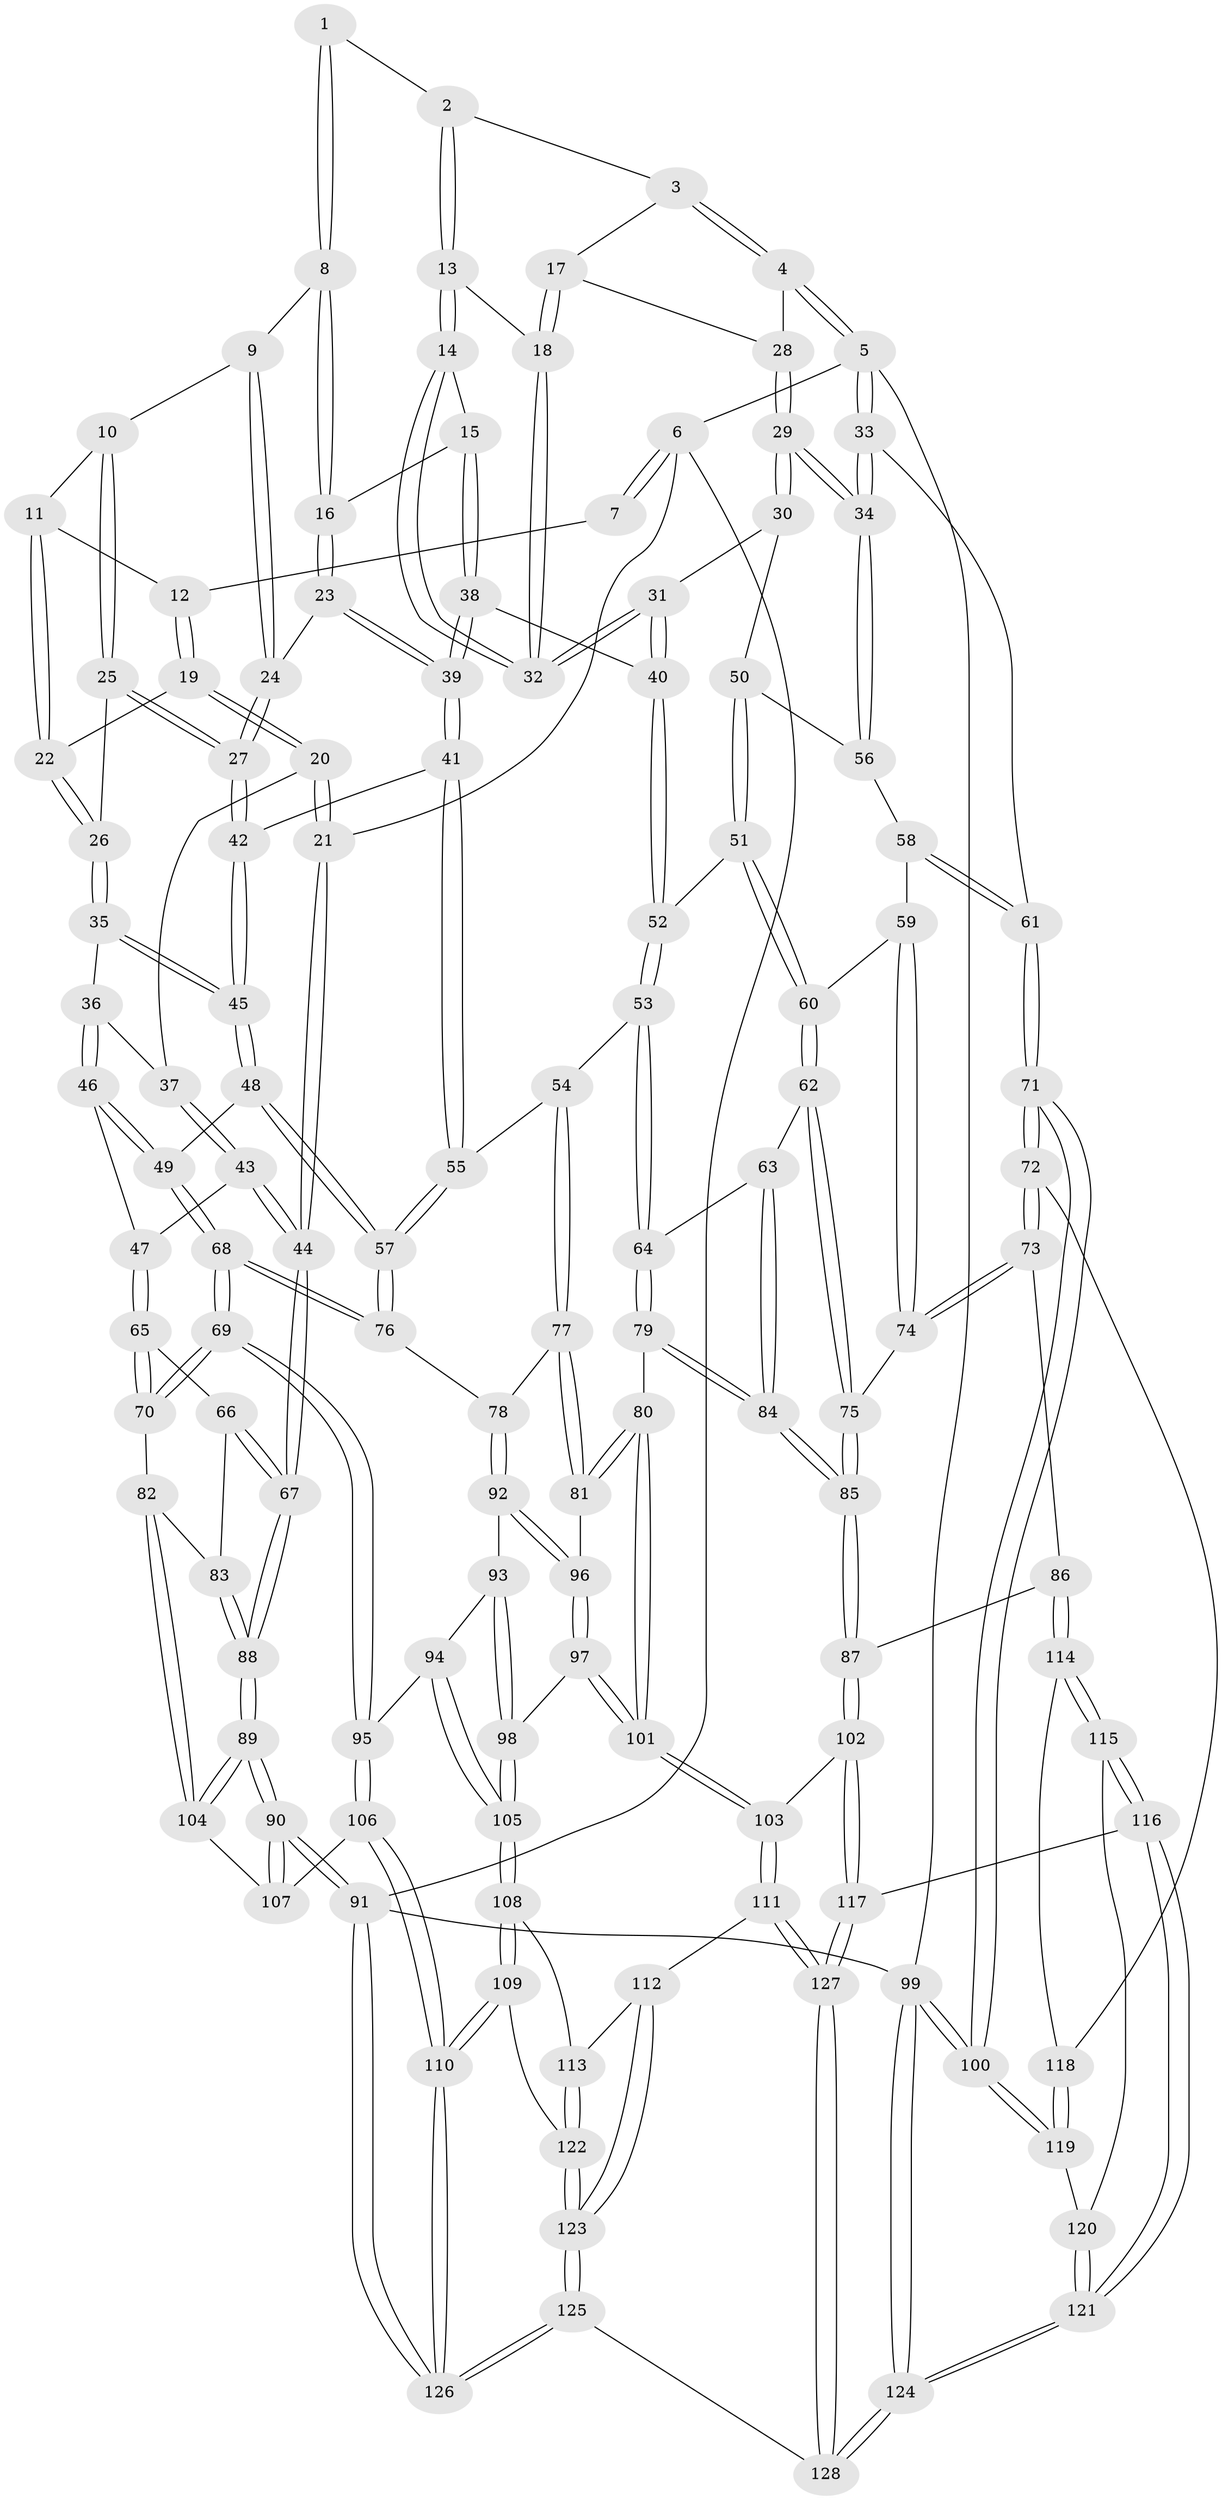 // coarse degree distribution, {2: 0.17307692307692307, 4: 0.36538461538461536, 3: 0.38461538461538464, 5: 0.07692307692307693}
// Generated by graph-tools (version 1.1) at 2025/54/03/04/25 22:54:12]
// undirected, 128 vertices, 317 edges
graph export_dot {
  node [color=gray90,style=filled];
  1 [pos="+0.5436162871523116+0"];
  2 [pos="+0.6730645543355318+0"];
  3 [pos="+0.777173484912137+0"];
  4 [pos="+1+0"];
  5 [pos="+1+0"];
  6 [pos="+0+0"];
  7 [pos="+0.13887025335914124+0"];
  8 [pos="+0.47889899147022214+0.003231735177558596"];
  9 [pos="+0.4468570105380925+0.04709674704069117"];
  10 [pos="+0.34660090957453715+0.08679724555410905"];
  11 [pos="+0.2965571869017793+0.03125307063177376"];
  12 [pos="+0.25296154743026833+0"];
  13 [pos="+0.6788211212076529+0.016576941531403613"];
  14 [pos="+0.6650275258297023+0.11359876957503677"];
  15 [pos="+0.6409193562027234+0.13284642342777533"];
  16 [pos="+0.5924057732028447+0.14423141304875667"];
  17 [pos="+0.8890514085924495+0.08231315025295777"];
  18 [pos="+0.8499039956021953+0.1104686797185819"];
  19 [pos="+0.19174348870128344+0.1343477502309774"];
  20 [pos="+0.09368180068298769+0.13624798761343357"];
  21 [pos="+0+0"];
  22 [pos="+0.20086426504372118+0.1366341938162562"];
  23 [pos="+0.5540127808105182+0.17446694667157236"];
  24 [pos="+0.4758101806320588+0.14351829592816426"];
  25 [pos="+0.32613215164981846+0.19122519848327546"];
  26 [pos="+0.30630932410582845+0.19813643961943903"];
  27 [pos="+0.38416094792838873+0.2232088658830998"];
  28 [pos="+0.91430970573892+0.09216043146926718"];
  29 [pos="+1+0.21550237221825305"];
  30 [pos="+0.8619465513584906+0.2707704321523169"];
  31 [pos="+0.7950750483819836+0.2347950019657591"];
  32 [pos="+0.7868322710643104+0.1828278982876359"];
  33 [pos="+1+0.2387299084329903"];
  34 [pos="+1+0.22724694157994307"];
  35 [pos="+0.25284445268781297+0.268153880958645"];
  36 [pos="+0.24379071160360474+0.2729905692493705"];
  37 [pos="+0.11004028914581244+0.2021215194869062"];
  38 [pos="+0.6651723873339326+0.29961232207388416"];
  39 [pos="+0.5220967274021523+0.30901907616263175"];
  40 [pos="+0.7035565034584635+0.31772246121498177"];
  41 [pos="+0.5141720794898155+0.3153229692578966"];
  42 [pos="+0.4328559193610999+0.29155498958126963"];
  43 [pos="+0.07221643390286256+0.37006342121127667"];
  44 [pos="+0+0.41584544588850825"];
  45 [pos="+0.34629336452263265+0.3779951295608288"];
  46 [pos="+0.16283893789073273+0.39679937372314433"];
  47 [pos="+0.1511621152213725+0.39721228810858095"];
  48 [pos="+0.3347654955469818+0.41393138628262466"];
  49 [pos="+0.25839680407908344+0.45621602796676797"];
  50 [pos="+0.8575971208029173+0.371481021995879"];
  51 [pos="+0.7504595050716852+0.4079557778055442"];
  52 [pos="+0.7250573209735235+0.4107088466210006"];
  53 [pos="+0.7008652383542676+0.46279259563031455"];
  54 [pos="+0.6731456466647099+0.4728472682455478"];
  55 [pos="+0.5203402802896322+0.38161815628164686"];
  56 [pos="+0.8622126326054659+0.37525761335041286"];
  57 [pos="+0.46179115249039565+0.4904047060785292"];
  58 [pos="+0.9158065029733403+0.4373207633237955"];
  59 [pos="+0.8841790665281429+0.47475625782932757"];
  60 [pos="+0.8769893183424633+0.4784178448227752"];
  61 [pos="+1+0.4204037782742446"];
  62 [pos="+0.8089000811909719+0.549755903030493"];
  63 [pos="+0.7603351248043986+0.5270743400471574"];
  64 [pos="+0.7580815830779618+0.5259582936418659"];
  65 [pos="+0.11979505057721863+0.5417455874569822"];
  66 [pos="+0.08681137127489633+0.551906219181435"];
  67 [pos="+0+0.5135172983119521"];
  68 [pos="+0.2742600022574235+0.5990793055772675"];
  69 [pos="+0.261569313596885+0.6421170933919161"];
  70 [pos="+0.255265060348021+0.6419984165999576"];
  71 [pos="+1+0.5941865472339365"];
  72 [pos="+1+0.5968473223212085"];
  73 [pos="+0.9751290897877105+0.5989069088436204"];
  74 [pos="+0.9415883903546244+0.5824992351886128"];
  75 [pos="+0.819851430749688+0.5705767792525684"];
  76 [pos="+0.46317580140261416+0.5014417953074584"];
  77 [pos="+0.6086792681779862+0.5514224787056823"];
  78 [pos="+0.500861000432056+0.5529660596272268"];
  79 [pos="+0.6839096964392472+0.6652455550807922"];
  80 [pos="+0.6554498253679897+0.6640181376393705"];
  81 [pos="+0.6498669722631426+0.6542715052643777"];
  82 [pos="+0.11376366745325076+0.6869363999397339"];
  83 [pos="+0.09664185443091898+0.6756861090366505"];
  84 [pos="+0.7407032069855043+0.6896418762789129"];
  85 [pos="+0.8102891934325688+0.7214652062661964"];
  86 [pos="+0.8141902809406427+0.7235955421685962"];
  87 [pos="+0.8109533724852088+0.7224311797763195"];
  88 [pos="+0+0.5911778096251148"];
  89 [pos="+0+0.7750039764977672"];
  90 [pos="+0+1"];
  91 [pos="+0+1"];
  92 [pos="+0.4959688344011417+0.5713210493385479"];
  93 [pos="+0.4682740595441845+0.6017129975646477"];
  94 [pos="+0.3200637163922103+0.6704876265746789"];
  95 [pos="+0.27130991627686596+0.6556318961446281"];
  96 [pos="+0.5229126052825942+0.6381948568438653"];
  97 [pos="+0.5328033272807265+0.7331761693857423"];
  98 [pos="+0.454653540737365+0.7374203685127652"];
  99 [pos="+1+1"];
  100 [pos="+1+1"];
  101 [pos="+0.5844261212031451+0.7562847187883585"];
  102 [pos="+0.751453711761661+0.790328960202224"];
  103 [pos="+0.6005409432873736+0.8112189895616443"];
  104 [pos="+0.09201776442519302+0.7618159606374176"];
  105 [pos="+0.4270519894522102+0.7480503896607194"];
  106 [pos="+0.2381668535186835+0.8989632363734943"];
  107 [pos="+0.11656108207127593+0.8349096846262026"];
  108 [pos="+0.4194477119157627+0.8007025153391847"];
  109 [pos="+0.41083424031162835+0.8148272734987759"];
  110 [pos="+0.271359484977985+0.9652860699618034"];
  111 [pos="+0.5990194271901786+0.8194625405107614"];
  112 [pos="+0.5143442285709893+0.8450010616674142"];
  113 [pos="+0.4905577896699777+0.8390531653939423"];
  114 [pos="+0.8228701751365838+0.7307477836076635"];
  115 [pos="+0.8499757372596367+0.7975540523373567"];
  116 [pos="+0.8284999030622578+0.9170685261690217"];
  117 [pos="+0.7470927229830338+0.9235608026045468"];
  118 [pos="+0.9264088627875258+0.7413429571759406"];
  119 [pos="+0.9762680178992253+0.8299368235508313"];
  120 [pos="+0.9094193453622754+0.8362297623432117"];
  121 [pos="+0.8916082686203975+0.9522611033038718"];
  122 [pos="+0.46348761366402896+0.8786233614731909"];
  123 [pos="+0.47651653379902537+0.9276571264220262"];
  124 [pos="+1+1"];
  125 [pos="+0.44591107266597174+1"];
  126 [pos="+0.2979547043660765+1"];
  127 [pos="+0.6411846909218695+1"];
  128 [pos="+0.578232656954435+1"];
  1 -- 2;
  1 -- 8;
  1 -- 8;
  2 -- 3;
  2 -- 13;
  2 -- 13;
  3 -- 4;
  3 -- 4;
  3 -- 17;
  4 -- 5;
  4 -- 5;
  4 -- 28;
  5 -- 6;
  5 -- 33;
  5 -- 33;
  5 -- 99;
  6 -- 7;
  6 -- 7;
  6 -- 21;
  6 -- 91;
  7 -- 12;
  8 -- 9;
  8 -- 16;
  8 -- 16;
  9 -- 10;
  9 -- 24;
  9 -- 24;
  10 -- 11;
  10 -- 25;
  10 -- 25;
  11 -- 12;
  11 -- 22;
  11 -- 22;
  12 -- 19;
  12 -- 19;
  13 -- 14;
  13 -- 14;
  13 -- 18;
  14 -- 15;
  14 -- 32;
  14 -- 32;
  15 -- 16;
  15 -- 38;
  15 -- 38;
  16 -- 23;
  16 -- 23;
  17 -- 18;
  17 -- 18;
  17 -- 28;
  18 -- 32;
  18 -- 32;
  19 -- 20;
  19 -- 20;
  19 -- 22;
  20 -- 21;
  20 -- 21;
  20 -- 37;
  21 -- 44;
  21 -- 44;
  22 -- 26;
  22 -- 26;
  23 -- 24;
  23 -- 39;
  23 -- 39;
  24 -- 27;
  24 -- 27;
  25 -- 26;
  25 -- 27;
  25 -- 27;
  26 -- 35;
  26 -- 35;
  27 -- 42;
  27 -- 42;
  28 -- 29;
  28 -- 29;
  29 -- 30;
  29 -- 30;
  29 -- 34;
  29 -- 34;
  30 -- 31;
  30 -- 50;
  31 -- 32;
  31 -- 32;
  31 -- 40;
  31 -- 40;
  33 -- 34;
  33 -- 34;
  33 -- 61;
  34 -- 56;
  34 -- 56;
  35 -- 36;
  35 -- 45;
  35 -- 45;
  36 -- 37;
  36 -- 46;
  36 -- 46;
  37 -- 43;
  37 -- 43;
  38 -- 39;
  38 -- 39;
  38 -- 40;
  39 -- 41;
  39 -- 41;
  40 -- 52;
  40 -- 52;
  41 -- 42;
  41 -- 55;
  41 -- 55;
  42 -- 45;
  42 -- 45;
  43 -- 44;
  43 -- 44;
  43 -- 47;
  44 -- 67;
  44 -- 67;
  45 -- 48;
  45 -- 48;
  46 -- 47;
  46 -- 49;
  46 -- 49;
  47 -- 65;
  47 -- 65;
  48 -- 49;
  48 -- 57;
  48 -- 57;
  49 -- 68;
  49 -- 68;
  50 -- 51;
  50 -- 51;
  50 -- 56;
  51 -- 52;
  51 -- 60;
  51 -- 60;
  52 -- 53;
  52 -- 53;
  53 -- 54;
  53 -- 64;
  53 -- 64;
  54 -- 55;
  54 -- 77;
  54 -- 77;
  55 -- 57;
  55 -- 57;
  56 -- 58;
  57 -- 76;
  57 -- 76;
  58 -- 59;
  58 -- 61;
  58 -- 61;
  59 -- 60;
  59 -- 74;
  59 -- 74;
  60 -- 62;
  60 -- 62;
  61 -- 71;
  61 -- 71;
  62 -- 63;
  62 -- 75;
  62 -- 75;
  63 -- 64;
  63 -- 84;
  63 -- 84;
  64 -- 79;
  64 -- 79;
  65 -- 66;
  65 -- 70;
  65 -- 70;
  66 -- 67;
  66 -- 67;
  66 -- 83;
  67 -- 88;
  67 -- 88;
  68 -- 69;
  68 -- 69;
  68 -- 76;
  68 -- 76;
  69 -- 70;
  69 -- 70;
  69 -- 95;
  69 -- 95;
  70 -- 82;
  71 -- 72;
  71 -- 72;
  71 -- 100;
  71 -- 100;
  72 -- 73;
  72 -- 73;
  72 -- 118;
  73 -- 74;
  73 -- 74;
  73 -- 86;
  74 -- 75;
  75 -- 85;
  75 -- 85;
  76 -- 78;
  77 -- 78;
  77 -- 81;
  77 -- 81;
  78 -- 92;
  78 -- 92;
  79 -- 80;
  79 -- 84;
  79 -- 84;
  80 -- 81;
  80 -- 81;
  80 -- 101;
  80 -- 101;
  81 -- 96;
  82 -- 83;
  82 -- 104;
  82 -- 104;
  83 -- 88;
  83 -- 88;
  84 -- 85;
  84 -- 85;
  85 -- 87;
  85 -- 87;
  86 -- 87;
  86 -- 114;
  86 -- 114;
  87 -- 102;
  87 -- 102;
  88 -- 89;
  88 -- 89;
  89 -- 90;
  89 -- 90;
  89 -- 104;
  89 -- 104;
  90 -- 91;
  90 -- 91;
  90 -- 107;
  90 -- 107;
  91 -- 126;
  91 -- 126;
  91 -- 99;
  92 -- 93;
  92 -- 96;
  92 -- 96;
  93 -- 94;
  93 -- 98;
  93 -- 98;
  94 -- 95;
  94 -- 105;
  94 -- 105;
  95 -- 106;
  95 -- 106;
  96 -- 97;
  96 -- 97;
  97 -- 98;
  97 -- 101;
  97 -- 101;
  98 -- 105;
  98 -- 105;
  99 -- 100;
  99 -- 100;
  99 -- 124;
  99 -- 124;
  100 -- 119;
  100 -- 119;
  101 -- 103;
  101 -- 103;
  102 -- 103;
  102 -- 117;
  102 -- 117;
  103 -- 111;
  103 -- 111;
  104 -- 107;
  105 -- 108;
  105 -- 108;
  106 -- 107;
  106 -- 110;
  106 -- 110;
  108 -- 109;
  108 -- 109;
  108 -- 113;
  109 -- 110;
  109 -- 110;
  109 -- 122;
  110 -- 126;
  110 -- 126;
  111 -- 112;
  111 -- 127;
  111 -- 127;
  112 -- 113;
  112 -- 123;
  112 -- 123;
  113 -- 122;
  113 -- 122;
  114 -- 115;
  114 -- 115;
  114 -- 118;
  115 -- 116;
  115 -- 116;
  115 -- 120;
  116 -- 117;
  116 -- 121;
  116 -- 121;
  117 -- 127;
  117 -- 127;
  118 -- 119;
  118 -- 119;
  119 -- 120;
  120 -- 121;
  120 -- 121;
  121 -- 124;
  121 -- 124;
  122 -- 123;
  122 -- 123;
  123 -- 125;
  123 -- 125;
  124 -- 128;
  124 -- 128;
  125 -- 126;
  125 -- 126;
  125 -- 128;
  127 -- 128;
  127 -- 128;
}
